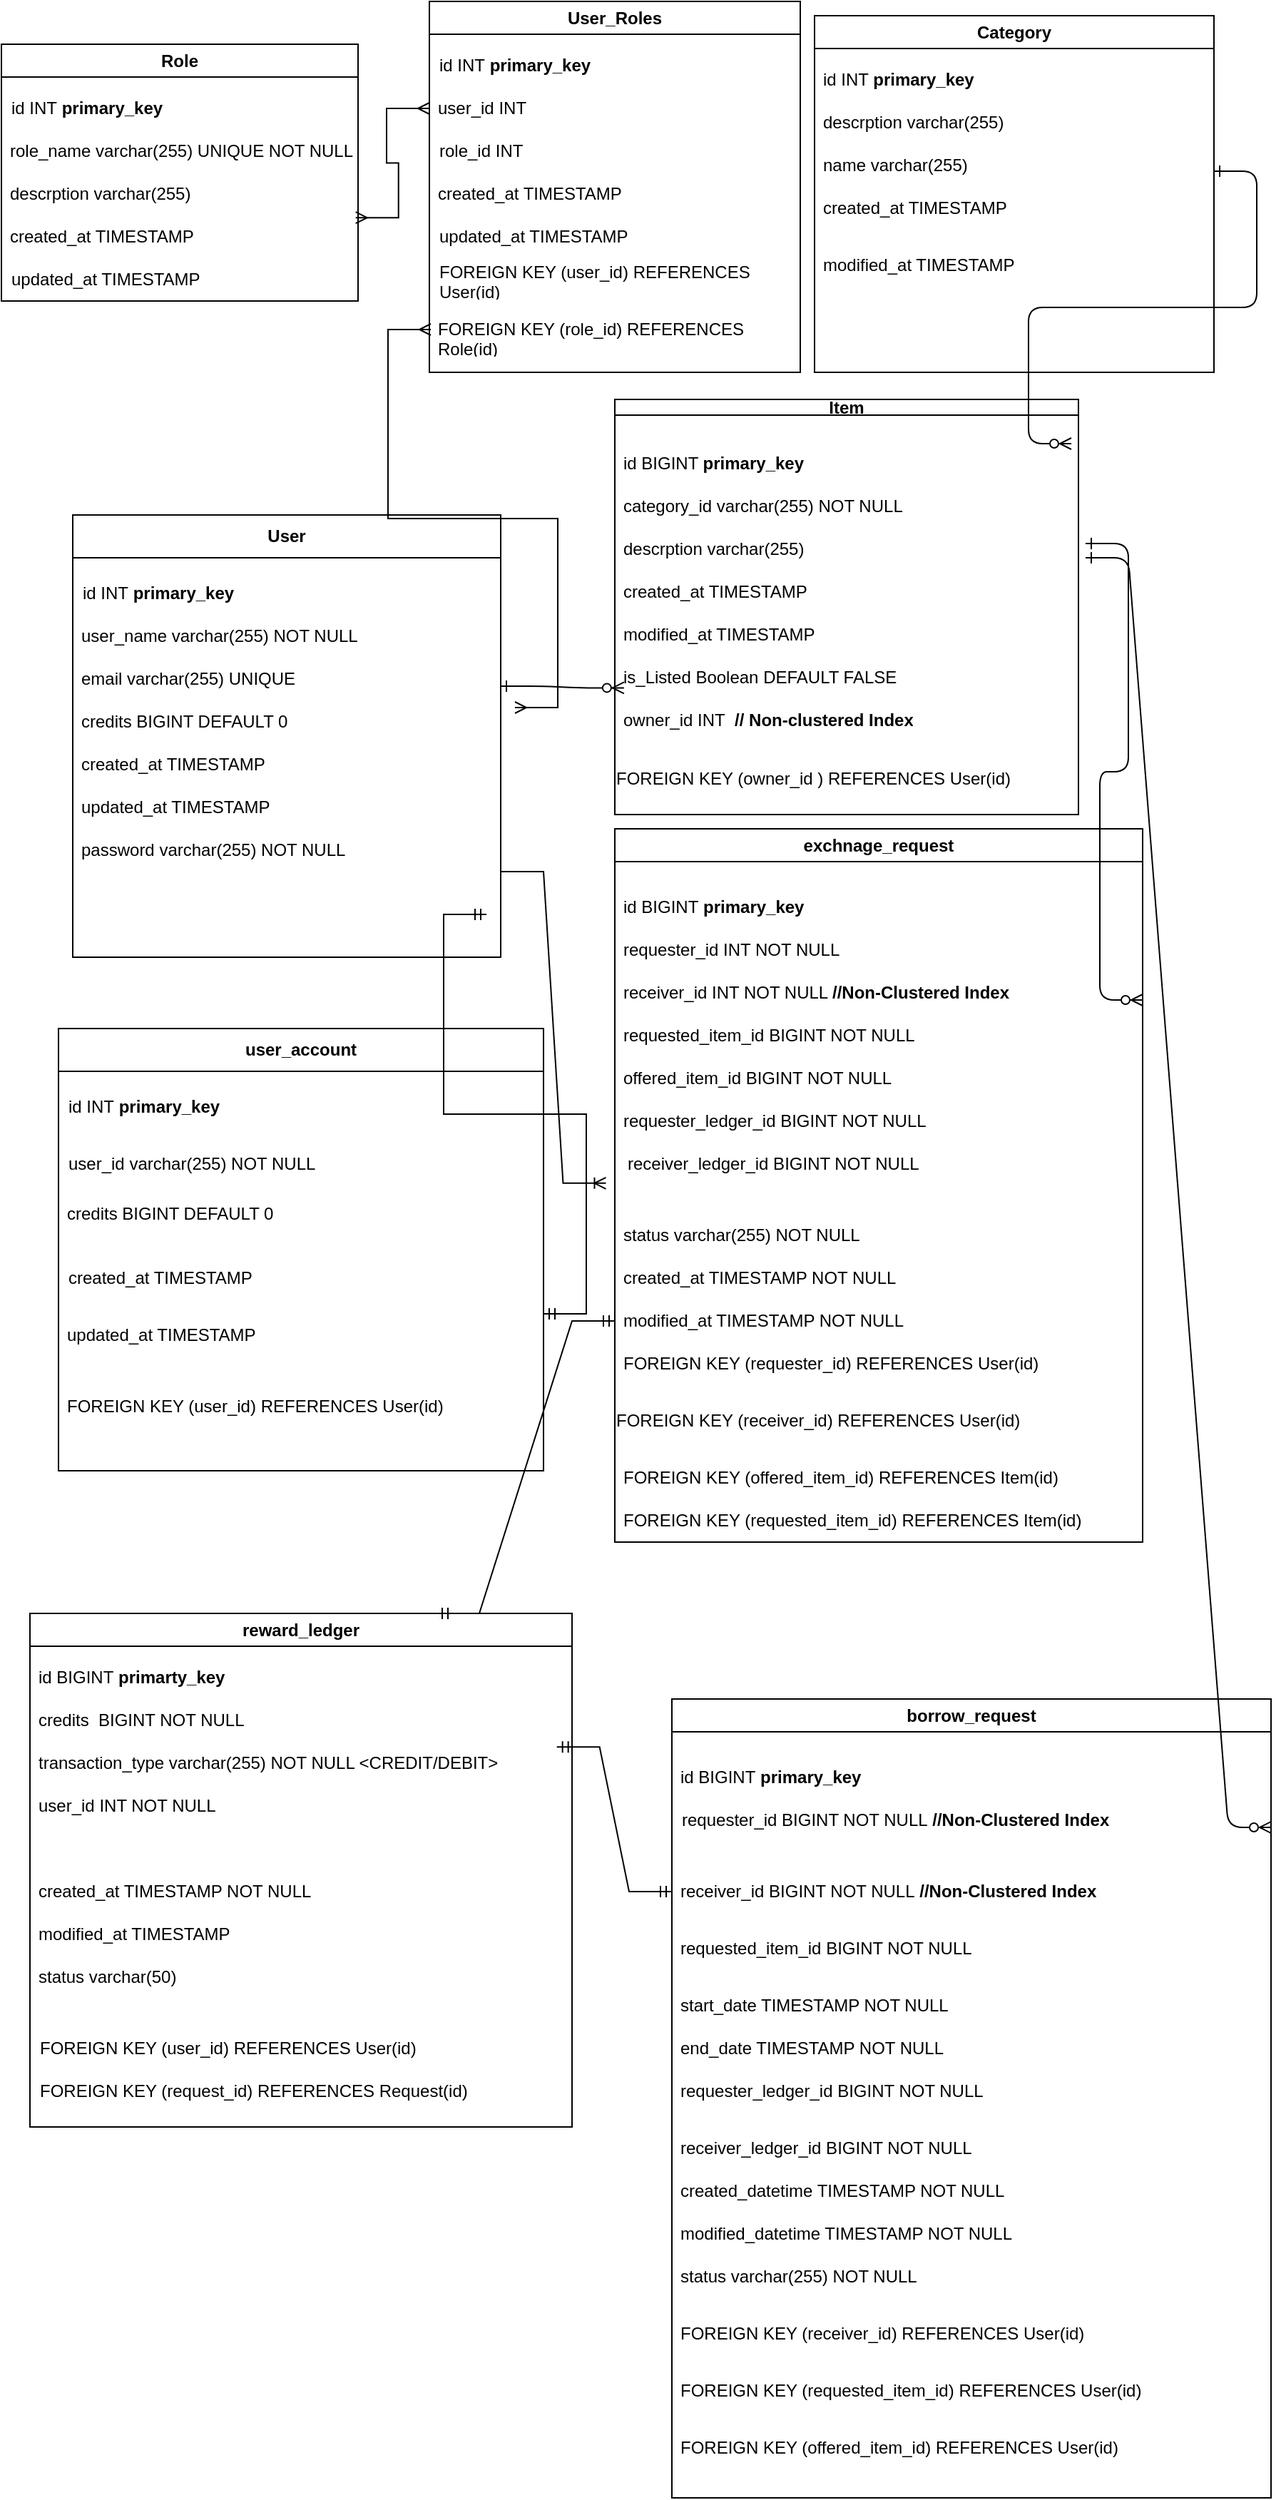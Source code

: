 <mxfile version="24.2.1" type="github" pages="2">
  <diagram id="R2lEEEUBdFMjLlhIrx00" name="Db schema">
    <mxGraphModel dx="1002" dy="569" grid="1" gridSize="10" guides="1" tooltips="1" connect="1" arrows="1" fold="1" page="1" pageScale="1" pageWidth="1100" pageHeight="1700" math="0" shadow="0" extFonts="Permanent Marker^https://fonts.googleapis.com/css?family=Permanent+Marker">
      <root>
        <mxCell id="0" />
        <mxCell id="1" parent="0" />
        <mxCell id="C-vyLk0tnHw3VtMMgP7b-1" value="" style="edgeStyle=entityRelationEdgeStyle;endArrow=ERzeroToMany;startArrow=ERone;endFill=1;startFill=0;entryX=0.023;entryY=0.74;entryDx=0;entryDy=0;entryPerimeter=0;" parent="1" target="m6uwBS9xgvOjHdItZlUL-43" edge="1">
          <mxGeometry width="100" height="100" relative="1" as="geometry">
            <mxPoint x="370" y="480" as="sourcePoint" />
            <mxPoint x="450" y="195" as="targetPoint" />
            <Array as="points">
              <mxPoint x="430" y="300" />
            </Array>
          </mxGeometry>
        </mxCell>
        <mxCell id="m6uwBS9xgvOjHdItZlUL-3" value="" style="shape=partialRectangle;overflow=hidden;connectable=0;fillColor=none;top=0;left=0;bottom=0;right=0;align=left;spacingLeft=6;" parent="1" vertex="1">
          <mxGeometry x="150" y="260" width="220" height="30" as="geometry">
            <mxRectangle width="220" height="30" as="alternateBounds" />
          </mxGeometry>
        </mxCell>
        <mxCell id="m6uwBS9xgvOjHdItZlUL-16" value="User" style="swimlane;whiteSpace=wrap;html=1;startSize=30;" parent="1" vertex="1">
          <mxGeometry x="70" y="360" width="300" height="310" as="geometry" />
        </mxCell>
        <mxCell id="m6uwBS9xgvOjHdItZlUL-17" value="id INT&amp;nbsp;&lt;b&gt;primary_key&lt;/b&gt;" style="text;strokeColor=none;fillColor=none;align=left;verticalAlign=middle;spacingLeft=4;spacingRight=4;overflow=hidden;points=[[0,0.5],[1,0.5]];portConstraint=eastwest;rotatable=0;whiteSpace=wrap;html=1;" parent="m6uwBS9xgvOjHdItZlUL-16" vertex="1">
          <mxGeometry x="1" y="40" width="200" height="30" as="geometry" />
        </mxCell>
        <mxCell id="m6uwBS9xgvOjHdItZlUL-19" value="email varchar(255) UNIQUE" style="text;strokeColor=none;fillColor=none;align=left;verticalAlign=middle;spacingLeft=4;spacingRight=4;overflow=hidden;points=[[0,0.5],[1,0.5]];portConstraint=eastwest;rotatable=0;whiteSpace=wrap;html=1;" parent="m6uwBS9xgvOjHdItZlUL-16" vertex="1">
          <mxGeometry y="100" width="280" height="30" as="geometry" />
        </mxCell>
        <mxCell id="m6uwBS9xgvOjHdItZlUL-20" value="credits BIGINT DEFAULT 0" style="text;strokeColor=none;fillColor=none;align=left;verticalAlign=middle;spacingLeft=4;spacingRight=4;overflow=hidden;points=[[0,0.5],[1,0.5]];portConstraint=eastwest;rotatable=0;whiteSpace=wrap;html=1;" parent="m6uwBS9xgvOjHdItZlUL-16" vertex="1">
          <mxGeometry y="130" width="280" height="30" as="geometry" />
        </mxCell>
        <mxCell id="m6uwBS9xgvOjHdItZlUL-22" value="created_at TIMESTAMP" style="text;strokeColor=none;fillColor=none;align=left;verticalAlign=middle;spacingLeft=4;spacingRight=4;overflow=hidden;points=[[0,0.5],[1,0.5]];portConstraint=eastwest;rotatable=0;whiteSpace=wrap;html=1;" parent="m6uwBS9xgvOjHdItZlUL-16" vertex="1">
          <mxGeometry y="160" width="280" height="30" as="geometry" />
        </mxCell>
        <mxCell id="m6uwBS9xgvOjHdItZlUL-23" value="updated_at TIMESTAMP" style="text;strokeColor=none;fillColor=none;align=left;verticalAlign=middle;spacingLeft=4;spacingRight=4;overflow=hidden;points=[[0,0.5],[1,0.5]];portConstraint=eastwest;rotatable=0;whiteSpace=wrap;html=1;" parent="m6uwBS9xgvOjHdItZlUL-16" vertex="1">
          <mxGeometry y="190" width="280" height="30" as="geometry" />
        </mxCell>
        <mxCell id="m6uwBS9xgvOjHdItZlUL-44" value="password varchar(255) NOT NULL" style="text;strokeColor=none;fillColor=none;align=left;verticalAlign=middle;spacingLeft=4;spacingRight=4;overflow=hidden;points=[[0,0.5],[1,0.5]];portConstraint=eastwest;rotatable=0;whiteSpace=wrap;html=1;" parent="m6uwBS9xgvOjHdItZlUL-16" vertex="1">
          <mxGeometry y="220" width="280" height="30" as="geometry" />
        </mxCell>
        <mxCell id="5Ctdg9vAGgxBJX43Oz9I-4" value="user_name varchar(255) NOT NULL" style="text;strokeColor=none;fillColor=none;align=left;verticalAlign=middle;spacingLeft=4;spacingRight=4;overflow=hidden;points=[[0,0.5],[1,0.5]];portConstraint=eastwest;rotatable=0;whiteSpace=wrap;html=1;" vertex="1" parent="m6uwBS9xgvOjHdItZlUL-16">
          <mxGeometry y="70" width="260" height="30" as="geometry" />
        </mxCell>
        <mxCell id="m6uwBS9xgvOjHdItZlUL-36" value="Item" style="swimlane;whiteSpace=wrap;html=1;startSize=11;" parent="1" vertex="1">
          <mxGeometry x="450" y="279" width="325" height="291" as="geometry" />
        </mxCell>
        <mxCell id="m6uwBS9xgvOjHdItZlUL-38" value="id BIGINT &lt;b&gt;primary_key&lt;/b&gt;" style="text;strokeColor=none;fillColor=none;align=left;verticalAlign=middle;spacingLeft=4;spacingRight=4;overflow=hidden;points=[[0,0.5],[1,0.5]];portConstraint=eastwest;rotatable=0;whiteSpace=wrap;html=1;" parent="m6uwBS9xgvOjHdItZlUL-36" vertex="1">
          <mxGeometry y="30" width="280" height="30" as="geometry" />
        </mxCell>
        <mxCell id="m6uwBS9xgvOjHdItZlUL-39" value="category_id varchar(255) NOT NULL" style="text;strokeColor=none;fillColor=none;align=left;verticalAlign=middle;spacingLeft=4;spacingRight=4;overflow=hidden;points=[[0,0.5],[1,0.5]];portConstraint=eastwest;rotatable=0;whiteSpace=wrap;html=1;" parent="m6uwBS9xgvOjHdItZlUL-36" vertex="1">
          <mxGeometry y="60" width="250" height="30" as="geometry" />
        </mxCell>
        <mxCell id="m6uwBS9xgvOjHdItZlUL-40" value="descrption varchar(255)" style="text;strokeColor=none;fillColor=none;align=left;verticalAlign=middle;spacingLeft=4;spacingRight=4;overflow=hidden;points=[[0,0.5],[1,0.5]];portConstraint=eastwest;rotatable=0;whiteSpace=wrap;html=1;" parent="m6uwBS9xgvOjHdItZlUL-36" vertex="1">
          <mxGeometry y="90" width="270" height="30" as="geometry" />
        </mxCell>
        <mxCell id="m6uwBS9xgvOjHdItZlUL-41" value="created_at TIMESTAMP" style="text;strokeColor=none;fillColor=none;align=left;verticalAlign=middle;spacingLeft=4;spacingRight=4;overflow=hidden;points=[[0,0.5],[1,0.5]];portConstraint=eastwest;rotatable=0;whiteSpace=wrap;html=1;" parent="m6uwBS9xgvOjHdItZlUL-36" vertex="1">
          <mxGeometry y="120" width="280" height="30" as="geometry" />
        </mxCell>
        <mxCell id="m6uwBS9xgvOjHdItZlUL-42" value="modified_at TIMESTAMP" style="text;strokeColor=none;fillColor=none;align=left;verticalAlign=middle;spacingLeft=4;spacingRight=4;overflow=hidden;points=[[0,0.5],[1,0.5]];portConstraint=eastwest;rotatable=0;whiteSpace=wrap;html=1;" parent="m6uwBS9xgvOjHdItZlUL-36" vertex="1">
          <mxGeometry y="150" width="280" height="30" as="geometry" />
        </mxCell>
        <mxCell id="m6uwBS9xgvOjHdItZlUL-43" value="is_Listed Boolean DEFAULT FALSE" style="text;strokeColor=none;fillColor=none;align=left;verticalAlign=middle;spacingLeft=4;spacingRight=4;overflow=hidden;points=[[0,0.5],[1,0.5]];portConstraint=eastwest;rotatable=0;whiteSpace=wrap;html=1;" parent="m6uwBS9xgvOjHdItZlUL-36" vertex="1">
          <mxGeometry y="180" width="280" height="30" as="geometry" />
        </mxCell>
        <mxCell id="m6uwBS9xgvOjHdItZlUL-98" value="" style="edgeStyle=entityRelationEdgeStyle;endArrow=ERzeroToMany;startArrow=ERone;endFill=1;startFill=0;" parent="m6uwBS9xgvOjHdItZlUL-36" edge="1">
          <mxGeometry width="100" height="100" relative="1" as="geometry">
            <mxPoint x="420" y="-160" as="sourcePoint" />
            <mxPoint x="320" y="31" as="targetPoint" />
            <Array as="points">
              <mxPoint x="12.8" y="30" />
              <mxPoint x="172.8" />
              <mxPoint x="332.8" y="70" />
            </Array>
          </mxGeometry>
        </mxCell>
        <mxCell id="7aomlaTJVfskxxxe4qS9-1" value="owner_id INT&amp;nbsp; &lt;b&gt;// Non-clustered Index&lt;/b&gt;" style="text;strokeColor=none;fillColor=none;align=left;verticalAlign=middle;spacingLeft=4;spacingRight=4;overflow=hidden;points=[[0,0.5],[1,0.5]];portConstraint=eastwest;rotatable=0;whiteSpace=wrap;html=1;" parent="m6uwBS9xgvOjHdItZlUL-36" vertex="1">
          <mxGeometry y="210" width="280" height="30" as="geometry" />
        </mxCell>
        <mxCell id="7aomlaTJVfskxxxe4qS9-2" value="FOREIGN KEY (owner_id&amp;nbsp;) REFERENCES User(id)" style="text;strokeColor=none;fillColor=none;align=left;verticalAlign=middle;spacingLeft=4;spacingRight=4;overflow=hidden;points=[[0,0.5],[1,0.5]];portConstraint=eastwest;rotatable=0;whiteSpace=wrap;html=1;" parent="m6uwBS9xgvOjHdItZlUL-36" vertex="1">
          <mxGeometry x="-5" y="251" width="330" height="30" as="geometry" />
        </mxCell>
        <mxCell id="m6uwBS9xgvOjHdItZlUL-46" value="exchnage_request" style="swimlane;whiteSpace=wrap;html=1;startSize=23;" parent="1" vertex="1">
          <mxGeometry x="450" y="580" width="370" height="500" as="geometry" />
        </mxCell>
        <mxCell id="m6uwBS9xgvOjHdItZlUL-53" value="id BIGINT&amp;nbsp;&lt;b&gt;primary_key&lt;/b&gt;" style="text;strokeColor=none;fillColor=none;align=left;verticalAlign=middle;spacingLeft=4;spacingRight=4;overflow=hidden;points=[[0,0.5],[1,0.5]];portConstraint=eastwest;rotatable=0;whiteSpace=wrap;html=1;" parent="m6uwBS9xgvOjHdItZlUL-46" vertex="1">
          <mxGeometry y="40" width="280" height="30" as="geometry" />
        </mxCell>
        <mxCell id="m6uwBS9xgvOjHdItZlUL-54" value="requester_id INT NOT NULL&amp;nbsp;&lt;span style=&quot;color: rgba(0, 0, 0, 0); font-family: monospace; font-size: 0px; text-wrap: nowrap;&quot;&gt;%3CmxGraphModel%3E%3Croot%3E%3CmxCell%20id%3D%220%22%2F%3E%3CmxCell%20id%3D%221%22%20parent%3D%220%22%2F%3E%3CmxCell%20id%3D%222%22%20value%3D%22FOREIGN%20KEY%20(offered_item_id)%20REFERENCES%20User(id)%22%20style%3D%22text%3BstrokeColor%3Dnone%3BfillColor%3Dnone%3Balign%3Dleft%3BverticalAlign%3Dmiddle%3BspacingLeft%3D4%3BspacingRight%3D4%3Boverflow%3Dhidden%3Bpoints%3D%5B%5B0%2C0.5%5D%2C%5B1%2C0.5%5D%5D%3BportConstraint%3Deastwest%3Brotatable%3D0%3BwhiteSpace%3Dwrap%3Bhtml%3D1%3B%22%20vertex%3D%221%22%20parent%3D%221%22%3E%3CmxGeometry%20x%3D%22450%22%20y%3D%221050%22%20width%3D%22330%22%20height%3D%2230%22%20as%3D%22geometry%22%2F%3E%3C%2FmxCell%3E%3C%2Froot%3E%3C%2FmxGraphModel%3E&lt;/span&gt;" style="text;strokeColor=none;fillColor=none;align=left;verticalAlign=middle;spacingLeft=4;spacingRight=4;overflow=hidden;points=[[0,0.5],[1,0.5]];portConstraint=eastwest;rotatable=0;whiteSpace=wrap;html=1;" parent="m6uwBS9xgvOjHdItZlUL-46" vertex="1">
          <mxGeometry y="70" width="350" height="30" as="geometry" />
        </mxCell>
        <mxCell id="m6uwBS9xgvOjHdItZlUL-55" value="receiver_id INT NOT NULL &lt;b&gt;//Non-Clustered Index&lt;/b&gt;" style="text;strokeColor=none;fillColor=none;align=left;verticalAlign=middle;spacingLeft=4;spacingRight=4;overflow=hidden;points=[[0,0.5],[1,0.5]];portConstraint=eastwest;rotatable=0;whiteSpace=wrap;html=1;" parent="m6uwBS9xgvOjHdItZlUL-46" vertex="1">
          <mxGeometry y="100" width="330" height="30" as="geometry" />
        </mxCell>
        <mxCell id="m6uwBS9xgvOjHdItZlUL-56" value="requested_item_id BIGINT NOT NULL" style="text;strokeColor=none;fillColor=none;align=left;verticalAlign=middle;spacingLeft=4;spacingRight=4;overflow=hidden;points=[[0,0.5],[1,0.5]];portConstraint=eastwest;rotatable=0;whiteSpace=wrap;html=1;" parent="m6uwBS9xgvOjHdItZlUL-46" vertex="1">
          <mxGeometry y="130" width="330" height="30" as="geometry" />
        </mxCell>
        <mxCell id="m6uwBS9xgvOjHdItZlUL-57" value="offered_item_id BIGINT NOT NULL" style="text;strokeColor=none;fillColor=none;align=left;verticalAlign=middle;spacingLeft=4;spacingRight=4;overflow=hidden;points=[[0,0.5],[1,0.5]];portConstraint=eastwest;rotatable=0;whiteSpace=wrap;html=1;" parent="m6uwBS9xgvOjHdItZlUL-46" vertex="1">
          <mxGeometry y="160" width="270" height="30" as="geometry" />
        </mxCell>
        <mxCell id="m6uwBS9xgvOjHdItZlUL-58" value="created_at TIMESTAMP NOT NULL" style="text;strokeColor=none;fillColor=none;align=left;verticalAlign=middle;spacingLeft=4;spacingRight=4;overflow=hidden;points=[[0,0.5],[1,0.5]];portConstraint=eastwest;rotatable=0;whiteSpace=wrap;html=1;" parent="m6uwBS9xgvOjHdItZlUL-46" vertex="1">
          <mxGeometry y="300" width="360" height="30" as="geometry" />
        </mxCell>
        <mxCell id="m6uwBS9xgvOjHdItZlUL-59" value="modified_at TIMESTAMP NOT NULL" style="text;strokeColor=none;fillColor=none;align=left;verticalAlign=middle;spacingLeft=4;spacingRight=4;overflow=hidden;points=[[0,0.5],[1,0.5]];portConstraint=eastwest;rotatable=0;whiteSpace=wrap;html=1;" parent="m6uwBS9xgvOjHdItZlUL-46" vertex="1">
          <mxGeometry y="330" width="370" height="30" as="geometry" />
        </mxCell>
        <mxCell id="m6uwBS9xgvOjHdItZlUL-60" value="FOREIGN KEY (requester_id) REFERENCES User(id)" style="text;strokeColor=none;fillColor=none;align=left;verticalAlign=middle;spacingLeft=4;spacingRight=4;overflow=hidden;points=[[0,0.5],[1,0.5]];portConstraint=eastwest;rotatable=0;whiteSpace=wrap;html=1;" parent="m6uwBS9xgvOjHdItZlUL-46" vertex="1">
          <mxGeometry y="360" width="330" height="30" as="geometry" />
        </mxCell>
        <mxCell id="m6uwBS9xgvOjHdItZlUL-61" value="FOREIGN KEY (receiver_id) REFERENCES User(id)" style="text;strokeColor=none;fillColor=none;align=left;verticalAlign=middle;spacingLeft=4;spacingRight=4;overflow=hidden;points=[[0,0.5],[1,0.5]];portConstraint=eastwest;rotatable=0;whiteSpace=wrap;html=1;" parent="m6uwBS9xgvOjHdItZlUL-46" vertex="1">
          <mxGeometry x="-5" y="400" width="330" height="30" as="geometry" />
        </mxCell>
        <mxCell id="m6uwBS9xgvOjHdItZlUL-63" value="FOREIGN KEY (requested_item_id) REFERENCES Item(id)" style="text;strokeColor=none;fillColor=none;align=left;verticalAlign=middle;spacingLeft=4;spacingRight=4;overflow=hidden;points=[[0,0.5],[1,0.5]];portConstraint=eastwest;rotatable=0;whiteSpace=wrap;html=1;" parent="m6uwBS9xgvOjHdItZlUL-46" vertex="1">
          <mxGeometry y="470" width="370" height="30" as="geometry" />
        </mxCell>
        <mxCell id="m6uwBS9xgvOjHdItZlUL-66" value="status varchar(255) NOT NULL" style="text;strokeColor=none;fillColor=none;align=left;verticalAlign=middle;spacingLeft=4;spacingRight=4;overflow=hidden;points=[[0,0.5],[1,0.5]];portConstraint=eastwest;rotatable=0;whiteSpace=wrap;html=1;" parent="m6uwBS9xgvOjHdItZlUL-46" vertex="1">
          <mxGeometry y="270" width="350" height="30" as="geometry" />
        </mxCell>
        <mxCell id="5Ctdg9vAGgxBJX43Oz9I-35" value="requester_ledger_id BIGINT NOT NULL" style="text;strokeColor=none;fillColor=none;align=left;verticalAlign=middle;spacingLeft=4;spacingRight=4;overflow=hidden;points=[[0,0.5],[1,0.5]];portConstraint=eastwest;rotatable=0;whiteSpace=wrap;html=1;" vertex="1" parent="m6uwBS9xgvOjHdItZlUL-46">
          <mxGeometry y="190" width="270" height="30" as="geometry" />
        </mxCell>
        <mxCell id="5Ctdg9vAGgxBJX43Oz9I-37" value="receiver_ledger_id BIGINT NOT NULL" style="text;strokeColor=none;fillColor=none;align=left;verticalAlign=middle;spacingLeft=4;spacingRight=4;overflow=hidden;points=[[0,0.5],[1,0.5]];portConstraint=eastwest;rotatable=0;whiteSpace=wrap;html=1;" vertex="1" parent="m6uwBS9xgvOjHdItZlUL-46">
          <mxGeometry x="2.5" y="220" width="365" height="30" as="geometry" />
        </mxCell>
        <mxCell id="5Ctdg9vAGgxBJX43Oz9I-43" value="" style="edgeStyle=entityRelationEdgeStyle;fontSize=12;html=1;endArrow=ERoneToMany;rounded=0;entryX=-0.024;entryY=0.947;entryDx=0;entryDy=0;entryPerimeter=0;" edge="1" parent="m6uwBS9xgvOjHdItZlUL-46" target="5Ctdg9vAGgxBJX43Oz9I-37">
          <mxGeometry width="100" height="100" relative="1" as="geometry">
            <mxPoint x="-80" y="30" as="sourcePoint" />
            <mxPoint x="140" as="targetPoint" />
          </mxGeometry>
        </mxCell>
        <mxCell id="5Ctdg9vAGgxBJX43Oz9I-57" value="FOREIGN KEY (offered_item_id) REFERENCES Item(id)" style="text;strokeColor=none;fillColor=none;align=left;verticalAlign=middle;spacingLeft=4;spacingRight=4;overflow=hidden;points=[[0,0.5],[1,0.5]];portConstraint=eastwest;rotatable=0;whiteSpace=wrap;html=1;" vertex="1" parent="m6uwBS9xgvOjHdItZlUL-46">
          <mxGeometry y="440" width="330" height="30" as="geometry" />
        </mxCell>
        <mxCell id="m6uwBS9xgvOjHdItZlUL-64" value="" style="edgeStyle=entityRelationEdgeStyle;endArrow=ERzeroToMany;startArrow=ERone;endFill=1;startFill=0;" parent="1" edge="1">
          <mxGeometry width="100" height="100" relative="1" as="geometry">
            <mxPoint x="780" y="380" as="sourcePoint" />
            <mxPoint x="820" y="700" as="targetPoint" />
            <Array as="points">
              <mxPoint x="1170" y="267.5" />
            </Array>
          </mxGeometry>
        </mxCell>
        <mxCell id="m6uwBS9xgvOjHdItZlUL-65" value="reward_ledger" style="swimlane;whiteSpace=wrap;html=1;" parent="1" vertex="1">
          <mxGeometry x="40" y="1130" width="380" height="360" as="geometry" />
        </mxCell>
        <mxCell id="m6uwBS9xgvOjHdItZlUL-67" value="id BIGINT&amp;nbsp;&lt;b&gt;primarty_key&lt;/b&gt;" style="text;strokeColor=none;fillColor=none;align=left;verticalAlign=middle;spacingLeft=4;spacingRight=4;overflow=hidden;points=[[0,0.5],[1,0.5]];portConstraint=eastwest;rotatable=0;whiteSpace=wrap;html=1;" parent="m6uwBS9xgvOjHdItZlUL-65" vertex="1">
          <mxGeometry y="30" width="280" height="30" as="geometry" />
        </mxCell>
        <mxCell id="m6uwBS9xgvOjHdItZlUL-68" value="credits&amp;nbsp; BIGINT NOT NULL" style="text;strokeColor=none;fillColor=none;align=left;verticalAlign=middle;spacingLeft=4;spacingRight=4;overflow=hidden;points=[[0,0.5],[1,0.5]];portConstraint=eastwest;rotatable=0;whiteSpace=wrap;html=1;" parent="m6uwBS9xgvOjHdItZlUL-65" vertex="1">
          <mxGeometry y="60" width="320" height="30" as="geometry" />
        </mxCell>
        <mxCell id="m6uwBS9xgvOjHdItZlUL-69" value="transaction_type varchar(255) NOT NULL &amp;lt;CREDIT/DEBIT&amp;gt;" style="text;strokeColor=none;fillColor=none;align=left;verticalAlign=middle;spacingLeft=4;spacingRight=4;overflow=hidden;points=[[0,0.5],[1,0.5]];portConstraint=eastwest;rotatable=0;whiteSpace=wrap;html=1;" parent="m6uwBS9xgvOjHdItZlUL-65" vertex="1">
          <mxGeometry y="90" width="390" height="30" as="geometry" />
        </mxCell>
        <mxCell id="m6uwBS9xgvOjHdItZlUL-70" value="user_id INT NOT NULL" style="text;strokeColor=none;fillColor=none;align=left;verticalAlign=middle;spacingLeft=4;spacingRight=4;overflow=hidden;points=[[0,0.5],[1,0.5]];portConstraint=eastwest;rotatable=0;whiteSpace=wrap;html=1;" parent="m6uwBS9xgvOjHdItZlUL-65" vertex="1">
          <mxGeometry y="120" width="410" height="30" as="geometry" />
        </mxCell>
        <mxCell id="m6uwBS9xgvOjHdItZlUL-71" value="FOREIGN KEY (user_id) REFERENCES User(id)" style="text;strokeColor=none;fillColor=none;align=left;verticalAlign=middle;spacingLeft=4;spacingRight=4;overflow=hidden;points=[[0,0.5],[1,0.5]];portConstraint=eastwest;rotatable=0;whiteSpace=wrap;html=1;" parent="m6uwBS9xgvOjHdItZlUL-65" vertex="1">
          <mxGeometry x="1" y="290" width="400" height="30" as="geometry" />
        </mxCell>
        <mxCell id="m6uwBS9xgvOjHdItZlUL-85" value="FOREIGN KEY (request_id) REFERENCES Request(id)" style="text;strokeColor=none;fillColor=none;align=left;verticalAlign=middle;spacingLeft=4;spacingRight=4;overflow=hidden;points=[[0,0.5],[1,0.5]];portConstraint=eastwest;rotatable=0;whiteSpace=wrap;html=1;" parent="m6uwBS9xgvOjHdItZlUL-65" vertex="1">
          <mxGeometry x="1" y="320" width="400" height="30" as="geometry" />
        </mxCell>
        <mxCell id="m6uwBS9xgvOjHdItZlUL-92" value="created_at TIMESTAMP NOT NULL" style="text;strokeColor=none;fillColor=none;align=left;verticalAlign=middle;spacingLeft=4;spacingRight=4;overflow=hidden;points=[[0,0.5],[1,0.5]];portConstraint=eastwest;rotatable=0;whiteSpace=wrap;html=1;" parent="m6uwBS9xgvOjHdItZlUL-65" vertex="1">
          <mxGeometry y="180" width="280" height="30" as="geometry" />
        </mxCell>
        <mxCell id="m6uwBS9xgvOjHdItZlUL-93" value="modified_at TIMESTAMP" style="text;strokeColor=none;fillColor=none;align=left;verticalAlign=middle;spacingLeft=4;spacingRight=4;overflow=hidden;points=[[0,0.5],[1,0.5]];portConstraint=eastwest;rotatable=0;whiteSpace=wrap;html=1;" parent="m6uwBS9xgvOjHdItZlUL-65" vertex="1">
          <mxGeometry y="210" width="280" height="30" as="geometry" />
        </mxCell>
        <mxCell id="yyBVmceRX0PXl4SYSAtz-1" value="status varchar(50)" style="text;strokeColor=none;fillColor=none;align=left;verticalAlign=middle;spacingLeft=4;spacingRight=4;overflow=hidden;points=[[0,0.5],[1,0.5]];portConstraint=eastwest;rotatable=0;whiteSpace=wrap;html=1;" parent="m6uwBS9xgvOjHdItZlUL-65" vertex="1">
          <mxGeometry y="240" width="380" height="30" as="geometry" />
        </mxCell>
        <mxCell id="m6uwBS9xgvOjHdItZlUL-88" value="Category" style="swimlane;whiteSpace=wrap;html=1;" parent="1" vertex="1">
          <mxGeometry x="590" y="10" width="280" height="250" as="geometry" />
        </mxCell>
        <mxCell id="m6uwBS9xgvOjHdItZlUL-89" value="id INT &lt;b&gt;primary_key&lt;/b&gt;" style="text;strokeColor=none;fillColor=none;align=left;verticalAlign=middle;spacingLeft=4;spacingRight=4;overflow=hidden;points=[[0,0.5],[1,0.5]];portConstraint=eastwest;rotatable=0;whiteSpace=wrap;html=1;" parent="m6uwBS9xgvOjHdItZlUL-88" vertex="1">
          <mxGeometry y="30" width="140" height="30" as="geometry" />
        </mxCell>
        <mxCell id="m6uwBS9xgvOjHdItZlUL-91" value="descrption varchar(255)" style="text;strokeColor=none;fillColor=none;align=left;verticalAlign=middle;spacingLeft=4;spacingRight=4;overflow=hidden;points=[[0,0.5],[1,0.5]];portConstraint=eastwest;rotatable=0;whiteSpace=wrap;html=1;" parent="m6uwBS9xgvOjHdItZlUL-88" vertex="1">
          <mxGeometry y="60" width="200" height="30" as="geometry" />
        </mxCell>
        <mxCell id="m6uwBS9xgvOjHdItZlUL-95" value="name varchar(255)" style="text;strokeColor=none;fillColor=none;align=left;verticalAlign=middle;spacingLeft=4;spacingRight=4;overflow=hidden;points=[[0,0.5],[1,0.5]];portConstraint=eastwest;rotatable=0;whiteSpace=wrap;html=1;" parent="m6uwBS9xgvOjHdItZlUL-88" vertex="1">
          <mxGeometry y="90" width="200" height="30" as="geometry" />
        </mxCell>
        <mxCell id="m6uwBS9xgvOjHdItZlUL-96" value="created_at TIMESTAMP" style="text;strokeColor=none;fillColor=none;align=left;verticalAlign=middle;spacingLeft=4;spacingRight=4;overflow=hidden;points=[[0,0.5],[1,0.5]];portConstraint=eastwest;rotatable=0;whiteSpace=wrap;html=1;" parent="m6uwBS9xgvOjHdItZlUL-88" vertex="1">
          <mxGeometry y="120" width="280" height="30" as="geometry" />
        </mxCell>
        <mxCell id="m6uwBS9xgvOjHdItZlUL-97" value="modified_at TIMESTAMP" style="text;strokeColor=none;fillColor=none;align=left;verticalAlign=middle;spacingLeft=4;spacingRight=4;overflow=hidden;points=[[0,0.5],[1,0.5]];portConstraint=eastwest;rotatable=0;whiteSpace=wrap;html=1;" parent="m6uwBS9xgvOjHdItZlUL-88" vertex="1">
          <mxGeometry y="160" width="280" height="30" as="geometry" />
        </mxCell>
        <mxCell id="5Ctdg9vAGgxBJX43Oz9I-1" value="Role" style="swimlane;whiteSpace=wrap;html=1;" vertex="1" parent="1">
          <mxGeometry x="20" y="30" width="250" height="180" as="geometry" />
        </mxCell>
        <mxCell id="5Ctdg9vAGgxBJX43Oz9I-2" value="id INT&amp;nbsp;&lt;b&gt;primary_key&lt;/b&gt;" style="text;strokeColor=none;fillColor=none;align=left;verticalAlign=middle;spacingLeft=4;spacingRight=4;overflow=hidden;points=[[0,0.5],[1,0.5]];portConstraint=eastwest;rotatable=0;whiteSpace=wrap;html=1;" vertex="1" parent="5Ctdg9vAGgxBJX43Oz9I-1">
          <mxGeometry x="1" y="30" width="200" height="30" as="geometry" />
        </mxCell>
        <mxCell id="m6uwBS9xgvOjHdItZlUL-18" value="role_name varchar(255) UNIQUE NOT NULL" style="text;strokeColor=none;fillColor=none;align=left;verticalAlign=middle;spacingLeft=4;spacingRight=4;overflow=hidden;points=[[0,0.5],[1,0.5]];portConstraint=eastwest;rotatable=0;whiteSpace=wrap;html=1;" parent="5Ctdg9vAGgxBJX43Oz9I-1" vertex="1">
          <mxGeometry y="60" width="260" height="30" as="geometry" />
        </mxCell>
        <mxCell id="5Ctdg9vAGgxBJX43Oz9I-3" value="descrption varchar(255)" style="text;strokeColor=none;fillColor=none;align=left;verticalAlign=middle;spacingLeft=4;spacingRight=4;overflow=hidden;points=[[0,0.5],[1,0.5]];portConstraint=eastwest;rotatable=0;whiteSpace=wrap;html=1;" vertex="1" parent="5Ctdg9vAGgxBJX43Oz9I-1">
          <mxGeometry y="90" width="270" height="30" as="geometry" />
        </mxCell>
        <mxCell id="5Ctdg9vAGgxBJX43Oz9I-5" value="created_at TIMESTAMP" style="text;strokeColor=none;fillColor=none;align=left;verticalAlign=middle;spacingLeft=4;spacingRight=4;overflow=hidden;points=[[0,0.5],[1,0.5]];portConstraint=eastwest;rotatable=0;whiteSpace=wrap;html=1;" vertex="1" parent="5Ctdg9vAGgxBJX43Oz9I-1">
          <mxGeometry y="120" width="280" height="30" as="geometry" />
        </mxCell>
        <mxCell id="5Ctdg9vAGgxBJX43Oz9I-6" value="updated_at TIMESTAMP" style="text;strokeColor=none;fillColor=none;align=left;verticalAlign=middle;spacingLeft=4;spacingRight=4;overflow=hidden;points=[[0,0.5],[1,0.5]];portConstraint=eastwest;rotatable=0;whiteSpace=wrap;html=1;" vertex="1" parent="5Ctdg9vAGgxBJX43Oz9I-1">
          <mxGeometry x="1" y="150" width="249" height="30" as="geometry" />
        </mxCell>
        <mxCell id="5Ctdg9vAGgxBJX43Oz9I-7" value="User_Roles" style="swimlane;whiteSpace=wrap;html=1;" vertex="1" parent="1">
          <mxGeometry x="320" width="260" height="260" as="geometry" />
        </mxCell>
        <mxCell id="5Ctdg9vAGgxBJX43Oz9I-8" value="id INT&amp;nbsp;&lt;b&gt;primary_key&lt;/b&gt;" style="text;strokeColor=none;fillColor=none;align=left;verticalAlign=middle;spacingLeft=4;spacingRight=4;overflow=hidden;points=[[0,0.5],[1,0.5]];portConstraint=eastwest;rotatable=0;whiteSpace=wrap;html=1;" vertex="1" parent="5Ctdg9vAGgxBJX43Oz9I-7">
          <mxGeometry x="1" y="30" width="200" height="30" as="geometry" />
        </mxCell>
        <mxCell id="5Ctdg9vAGgxBJX43Oz9I-11" value="created_at TIMESTAMP" style="text;strokeColor=none;fillColor=none;align=left;verticalAlign=middle;spacingLeft=4;spacingRight=4;overflow=hidden;points=[[0,0.5],[1,0.5]];portConstraint=eastwest;rotatable=0;whiteSpace=wrap;html=1;" vertex="1" parent="5Ctdg9vAGgxBJX43Oz9I-7">
          <mxGeometry y="120" width="280" height="30" as="geometry" />
        </mxCell>
        <mxCell id="5Ctdg9vAGgxBJX43Oz9I-12" value="updated_at TIMESTAMP" style="text;strokeColor=none;fillColor=none;align=left;verticalAlign=middle;spacingLeft=4;spacingRight=4;overflow=hidden;points=[[0,0.5],[1,0.5]];portConstraint=eastwest;rotatable=0;whiteSpace=wrap;html=1;" vertex="1" parent="5Ctdg9vAGgxBJX43Oz9I-7">
          <mxGeometry x="1" y="150" width="239" height="30" as="geometry" />
        </mxCell>
        <mxCell id="5Ctdg9vAGgxBJX43Oz9I-13" value="user_id INT" style="text;strokeColor=none;fillColor=none;align=left;verticalAlign=middle;spacingLeft=4;spacingRight=4;overflow=hidden;points=[[0,0.5],[1,0.5]];portConstraint=eastwest;rotatable=0;whiteSpace=wrap;html=1;" vertex="1" parent="5Ctdg9vAGgxBJX43Oz9I-7">
          <mxGeometry y="60" width="200" height="30" as="geometry" />
        </mxCell>
        <mxCell id="5Ctdg9vAGgxBJX43Oz9I-14" value="role_id INT" style="text;strokeColor=none;fillColor=none;align=left;verticalAlign=middle;spacingLeft=4;spacingRight=4;overflow=hidden;points=[[0,0.5],[1,0.5]];portConstraint=eastwest;rotatable=0;whiteSpace=wrap;html=1;" vertex="1" parent="5Ctdg9vAGgxBJX43Oz9I-7">
          <mxGeometry x="1" y="90" width="200" height="30" as="geometry" />
        </mxCell>
        <mxCell id="5Ctdg9vAGgxBJX43Oz9I-16" value="" style="edgeStyle=entityRelationEdgeStyle;fontSize=12;html=1;endArrow=ERmany;startArrow=ERmany;rounded=0;entryX=0;entryY=0.5;entryDx=0;entryDy=0;" edge="1" parent="5Ctdg9vAGgxBJX43Oz9I-7">
          <mxGeometry width="100" height="100" relative="1" as="geometry">
            <mxPoint x="60" y="495" as="sourcePoint" />
            <mxPoint x="1" y="230" as="targetPoint" />
          </mxGeometry>
        </mxCell>
        <mxCell id="5Ctdg9vAGgxBJX43Oz9I-17" value="FOREIGN KEY (user_id) REFERENCES User(id)" style="text;strokeColor=none;fillColor=none;align=left;verticalAlign=middle;spacingLeft=4;spacingRight=4;overflow=hidden;points=[[0,0.5],[1,0.5]];portConstraint=eastwest;rotatable=0;whiteSpace=wrap;html=1;" vertex="1" parent="5Ctdg9vAGgxBJX43Oz9I-7">
          <mxGeometry x="1" y="180" width="259" height="30" as="geometry" />
        </mxCell>
        <mxCell id="5Ctdg9vAGgxBJX43Oz9I-18" value="FOREIGN KEY (role_id) REFERENCES Role(id)" style="text;strokeColor=none;fillColor=none;align=left;verticalAlign=middle;spacingLeft=4;spacingRight=4;overflow=hidden;points=[[0,0.5],[1,0.5]];portConstraint=eastwest;rotatable=0;whiteSpace=wrap;html=1;" vertex="1" parent="5Ctdg9vAGgxBJX43Oz9I-7">
          <mxGeometry y="220" width="259" height="30" as="geometry" />
        </mxCell>
        <mxCell id="5Ctdg9vAGgxBJX43Oz9I-15" value="" style="edgeStyle=entityRelationEdgeStyle;fontSize=12;html=1;endArrow=ERmany;startArrow=ERmany;rounded=0;entryX=0;entryY=0.5;entryDx=0;entryDy=0;exitX=0.887;exitY=0.053;exitDx=0;exitDy=0;exitPerimeter=0;" edge="1" parent="1" source="5Ctdg9vAGgxBJX43Oz9I-5" target="5Ctdg9vAGgxBJX43Oz9I-13">
          <mxGeometry width="100" height="100" relative="1" as="geometry">
            <mxPoint x="460" y="240" as="sourcePoint" />
            <mxPoint x="560" y="140" as="targetPoint" />
          </mxGeometry>
        </mxCell>
        <mxCell id="5Ctdg9vAGgxBJX43Oz9I-20" value="borrow_request" style="swimlane;whiteSpace=wrap;html=1;startSize=23;" vertex="1" parent="1">
          <mxGeometry x="490" y="1190" width="420" height="560" as="geometry" />
        </mxCell>
        <mxCell id="5Ctdg9vAGgxBJX43Oz9I-21" value="id BIGINT&amp;nbsp;&lt;b&gt;primary_key&lt;/b&gt;" style="text;strokeColor=none;fillColor=none;align=left;verticalAlign=middle;spacingLeft=4;spacingRight=4;overflow=hidden;points=[[0,0.5],[1,0.5]];portConstraint=eastwest;rotatable=0;whiteSpace=wrap;html=1;" vertex="1" parent="5Ctdg9vAGgxBJX43Oz9I-20">
          <mxGeometry y="40" width="280" height="30" as="geometry" />
        </mxCell>
        <mxCell id="5Ctdg9vAGgxBJX43Oz9I-22" value="requester_id BIGINT NOT NULL&amp;nbsp;&lt;span style=&quot;color: rgba(0, 0, 0, 0); font-family: monospace; font-size: 0px; text-wrap: nowrap;&quot;&gt;%3CmxGraphModel%3E%3Croot%3E%3CmxCell%20id%3D%220%22%2F%3E%3CmxCell%20id%3D%221%22%20parent%3D%220%22%2F%3E%3CmxCell%20id%3D%222%22%20value%3D%22FOREIGN%20KEY%20(offered_item_id)%20REFERENCES%20User(id)%22%20style%3D%22text%3BstrokeColor%3Dnone%3BfillColor%3Dnone%3Balign%3Dleft%3BverticalAlign%3Dmiddle%3BspacingLeft%3D4%3BspacingRight%3D4%3Boverflow%3Dhidden%3Bpoints%3D%5B%5B0%2C0.5%5D%2C%5B1%2C0.5%5D%5D%3BportConstraint%3Deastwest%3Brotatable%3D0%3BwhiteSpace%3Dwrap%3Bhtml%3D1%3B%22%20vertex%3D%221%22%20parent%3D%221%22%3E%3CmxGeometry%20x%3D%22450%22%20y%3D%221050%22%20width%3D%22330%22%20height%3D%2230%22%20as%3D%22geometry%22%2F%3E%3C%2FmxCell%3E%3C%2Froot%3E%3C%2FmxGraphModel%3E&lt;/span&gt;&lt;span style=&quot;color: rgba(0, 0, 0, 0); font-family: monospace; font-size: 0px; text-wrap: nowrap;&quot;&gt;%3CmxGraphModel%3E%3Croot%3E%3CmxCell%20id%3D%220%22%2F%3E%3CmxCell%20id%3D%221%22%20parent%3D%220%22%2F%3E%3CmxCell%20id%3D%222%22%20value%3D%22FOREIGN%20KEY%20(offered_item_id)%20REFERENCES%20User(id)%22%20style%3D%22text%3BstrokeColor%3Dnone%3BfillColor%3Dnone%3Balign%3Dleft%3BverticalAlign%3Dmiddle%3BspacingLeft%3D4%3BspacingRight%3D4%3Boverflow%3Dhidden%3Bpoints%3D%5B%5B0%2C0.5%5D%2C%5B1%2C0.5%5D%5D%3BportConstraint%3Deastwest%3Brotatable%3D0%3BwhiteSpace%3Dwrap%3Bhtml%3D1%3B%22%20vertex%3D%221%22%20parent%3D%221%22%3E%3CmxGeometry%20x%3D%22450%22%20y%3D%221050%22%20width%3D%22330%22%20height%3D%2230%22%20as%3D%22geometry%22%2F%3E%3C%2FmxCell%3E%3C%2Froot%3E%3C%2FmxGraphModel%3E&lt;/span&gt;&lt;b&gt;//Non-Clustered Index&lt;/b&gt;" style="text;strokeColor=none;fillColor=none;align=left;verticalAlign=middle;spacingLeft=4;spacingRight=4;overflow=hidden;points=[[0,0.5],[1,0.5]];portConstraint=eastwest;rotatable=0;whiteSpace=wrap;html=1;" vertex="1" parent="5Ctdg9vAGgxBJX43Oz9I-20">
          <mxGeometry x="1" y="70" width="339" height="30" as="geometry" />
        </mxCell>
        <mxCell id="5Ctdg9vAGgxBJX43Oz9I-23" value="receiver_id BIGINT NOT NULL&amp;nbsp;&lt;b&gt;//Non-Clustered Index&lt;/b&gt;" style="text;strokeColor=none;fillColor=none;align=left;verticalAlign=middle;spacingLeft=4;spacingRight=4;overflow=hidden;points=[[0,0.5],[1,0.5]];portConstraint=eastwest;rotatable=0;whiteSpace=wrap;html=1;" vertex="1" parent="5Ctdg9vAGgxBJX43Oz9I-20">
          <mxGeometry y="120" width="420" height="30" as="geometry" />
        </mxCell>
        <mxCell id="5Ctdg9vAGgxBJX43Oz9I-24" value="requested_item_id BIGINT NOT NULL" style="text;strokeColor=none;fillColor=none;align=left;verticalAlign=middle;spacingLeft=4;spacingRight=4;overflow=hidden;points=[[0,0.5],[1,0.5]];portConstraint=eastwest;rotatable=0;whiteSpace=wrap;html=1;" vertex="1" parent="5Ctdg9vAGgxBJX43Oz9I-20">
          <mxGeometry y="160" width="420" height="30" as="geometry" />
        </mxCell>
        <mxCell id="5Ctdg9vAGgxBJX43Oz9I-26" value="created_datetime TIMESTAMP NOT NULL" style="text;strokeColor=none;fillColor=none;align=left;verticalAlign=middle;spacingLeft=4;spacingRight=4;overflow=hidden;points=[[0,0.5],[1,0.5]];portConstraint=eastwest;rotatable=0;whiteSpace=wrap;html=1;" vertex="1" parent="5Ctdg9vAGgxBJX43Oz9I-20">
          <mxGeometry y="330" width="280" height="30" as="geometry" />
        </mxCell>
        <mxCell id="5Ctdg9vAGgxBJX43Oz9I-27" value="modified_datetime TIMESTAMP NOT NULL" style="text;strokeColor=none;fillColor=none;align=left;verticalAlign=middle;spacingLeft=4;spacingRight=4;overflow=hidden;points=[[0,0.5],[1,0.5]];portConstraint=eastwest;rotatable=0;whiteSpace=wrap;html=1;" vertex="1" parent="5Ctdg9vAGgxBJX43Oz9I-20">
          <mxGeometry y="360" width="420" height="30" as="geometry" />
        </mxCell>
        <mxCell id="5Ctdg9vAGgxBJX43Oz9I-29" value="FOREIGN KEY (receiver_id) REFERENCES User(id)" style="text;strokeColor=none;fillColor=none;align=left;verticalAlign=middle;spacingLeft=4;spacingRight=4;overflow=hidden;points=[[0,0.5],[1,0.5]];portConstraint=eastwest;rotatable=0;whiteSpace=wrap;html=1;" vertex="1" parent="5Ctdg9vAGgxBJX43Oz9I-20">
          <mxGeometry y="430" width="410" height="30" as="geometry" />
        </mxCell>
        <mxCell id="5Ctdg9vAGgxBJX43Oz9I-30" value="FOREIGN KEY (requested_item_id) REFERENCES User(id)" style="text;strokeColor=none;fillColor=none;align=left;verticalAlign=middle;spacingLeft=4;spacingRight=4;overflow=hidden;points=[[0,0.5],[1,0.5]];portConstraint=eastwest;rotatable=0;whiteSpace=wrap;html=1;" vertex="1" parent="5Ctdg9vAGgxBJX43Oz9I-20">
          <mxGeometry y="470" width="410" height="30" as="geometry" />
        </mxCell>
        <mxCell id="5Ctdg9vAGgxBJX43Oz9I-31" value="FOREIGN KEY (offered_item_id) REFERENCES User(id)" style="text;strokeColor=none;fillColor=none;align=left;verticalAlign=middle;spacingLeft=4;spacingRight=4;overflow=hidden;points=[[0,0.5],[1,0.5]];portConstraint=eastwest;rotatable=0;whiteSpace=wrap;html=1;" vertex="1" parent="5Ctdg9vAGgxBJX43Oz9I-20">
          <mxGeometry y="510" width="410" height="30" as="geometry" />
        </mxCell>
        <mxCell id="5Ctdg9vAGgxBJX43Oz9I-32" value="status varchar(255) NOT NULL" style="text;strokeColor=none;fillColor=none;align=left;verticalAlign=middle;spacingLeft=4;spacingRight=4;overflow=hidden;points=[[0,0.5],[1,0.5]];portConstraint=eastwest;rotatable=0;whiteSpace=wrap;html=1;" vertex="1" parent="5Ctdg9vAGgxBJX43Oz9I-20">
          <mxGeometry y="390" width="410" height="30" as="geometry" />
        </mxCell>
        <mxCell id="5Ctdg9vAGgxBJX43Oz9I-33" value="start_date TIMESTAMP NOT NULL" style="text;strokeColor=none;fillColor=none;align=left;verticalAlign=middle;spacingLeft=4;spacingRight=4;overflow=hidden;points=[[0,0.5],[1,0.5]];portConstraint=eastwest;rotatable=0;whiteSpace=wrap;html=1;" vertex="1" parent="5Ctdg9vAGgxBJX43Oz9I-20">
          <mxGeometry y="200" width="420" height="30" as="geometry" />
        </mxCell>
        <mxCell id="5Ctdg9vAGgxBJX43Oz9I-34" value="end_date TIMESTAMP NOT NULL" style="text;strokeColor=none;fillColor=none;align=left;verticalAlign=middle;spacingLeft=4;spacingRight=4;overflow=hidden;points=[[0,0.5],[1,0.5]];portConstraint=eastwest;rotatable=0;whiteSpace=wrap;html=1;" vertex="1" parent="5Ctdg9vAGgxBJX43Oz9I-20">
          <mxGeometry y="230" width="420" height="30" as="geometry" />
        </mxCell>
        <mxCell id="5Ctdg9vAGgxBJX43Oz9I-40" value="requester_ledger_id BIGINT NOT NULL" style="text;strokeColor=none;fillColor=none;align=left;verticalAlign=middle;spacingLeft=4;spacingRight=4;overflow=hidden;points=[[0,0.5],[1,0.5]];portConstraint=eastwest;rotatable=0;whiteSpace=wrap;html=1;" vertex="1" parent="5Ctdg9vAGgxBJX43Oz9I-20">
          <mxGeometry y="260" width="420" height="30" as="geometry" />
        </mxCell>
        <mxCell id="5Ctdg9vAGgxBJX43Oz9I-41" value="receiver_ledger_id BIGINT NOT NULL" style="text;strokeColor=none;fillColor=none;align=left;verticalAlign=middle;spacingLeft=4;spacingRight=4;overflow=hidden;points=[[0,0.5],[1,0.5]];portConstraint=eastwest;rotatable=0;whiteSpace=wrap;html=1;" vertex="1" parent="5Ctdg9vAGgxBJX43Oz9I-20">
          <mxGeometry y="300" width="420" height="30" as="geometry" />
        </mxCell>
        <mxCell id="5Ctdg9vAGgxBJX43Oz9I-38" value="" style="edgeStyle=entityRelationEdgeStyle;fontSize=12;html=1;endArrow=ERmandOne;startArrow=ERmandOne;rounded=0;entryX=0;entryY=0.5;entryDx=0;entryDy=0;exitX=0.75;exitY=0;exitDx=0;exitDy=0;" edge="1" parent="1" source="m6uwBS9xgvOjHdItZlUL-65" target="m6uwBS9xgvOjHdItZlUL-59">
          <mxGeometry width="100" height="100" relative="1" as="geometry">
            <mxPoint x="480" y="1110" as="sourcePoint" />
            <mxPoint x="580" y="1010" as="targetPoint" />
          </mxGeometry>
        </mxCell>
        <mxCell id="5Ctdg9vAGgxBJX43Oz9I-39" value="" style="edgeStyle=entityRelationEdgeStyle;endArrow=ERzeroToMany;startArrow=ERone;endFill=1;startFill=0;" edge="1" parent="1">
          <mxGeometry width="100" height="100" relative="1" as="geometry">
            <mxPoint x="780" y="390" as="sourcePoint" />
            <mxPoint x="910" y="1280" as="targetPoint" />
            <Array as="points">
              <mxPoint x="1180" y="277.5" />
            </Array>
          </mxGeometry>
        </mxCell>
        <mxCell id="5Ctdg9vAGgxBJX43Oz9I-44" value="user_account" style="swimlane;whiteSpace=wrap;html=1;startSize=30;" vertex="1" parent="1">
          <mxGeometry x="60" y="720" width="340" height="310" as="geometry" />
        </mxCell>
        <mxCell id="5Ctdg9vAGgxBJX43Oz9I-45" value="id INT&amp;nbsp;&lt;b&gt;primary_key&lt;/b&gt;" style="text;strokeColor=none;fillColor=none;align=left;verticalAlign=middle;spacingLeft=4;spacingRight=4;overflow=hidden;points=[[0,0.5],[1,0.5]];portConstraint=eastwest;rotatable=0;whiteSpace=wrap;html=1;" vertex="1" parent="5Ctdg9vAGgxBJX43Oz9I-44">
          <mxGeometry x="1" y="40" width="200" height="30" as="geometry" />
        </mxCell>
        <mxCell id="5Ctdg9vAGgxBJX43Oz9I-47" value="credits BIGINT DEFAULT 0" style="text;strokeColor=none;fillColor=none;align=left;verticalAlign=middle;spacingLeft=4;spacingRight=4;overflow=hidden;points=[[0,0.5],[1,0.5]];portConstraint=eastwest;rotatable=0;whiteSpace=wrap;html=1;" vertex="1" parent="5Ctdg9vAGgxBJX43Oz9I-44">
          <mxGeometry y="115" width="280" height="30" as="geometry" />
        </mxCell>
        <mxCell id="5Ctdg9vAGgxBJX43Oz9I-48" value="created_at TIMESTAMP" style="text;strokeColor=none;fillColor=none;align=left;verticalAlign=middle;spacingLeft=4;spacingRight=4;overflow=hidden;points=[[0,0.5],[1,0.5]];portConstraint=eastwest;rotatable=0;whiteSpace=wrap;html=1;" vertex="1" parent="5Ctdg9vAGgxBJX43Oz9I-44">
          <mxGeometry x="1" y="160" width="280" height="30" as="geometry" />
        </mxCell>
        <mxCell id="5Ctdg9vAGgxBJX43Oz9I-49" value="updated_at TIMESTAMP" style="text;strokeColor=none;fillColor=none;align=left;verticalAlign=middle;spacingLeft=4;spacingRight=4;overflow=hidden;points=[[0,0.5],[1,0.5]];portConstraint=eastwest;rotatable=0;whiteSpace=wrap;html=1;" vertex="1" parent="5Ctdg9vAGgxBJX43Oz9I-44">
          <mxGeometry y="200" width="280" height="30" as="geometry" />
        </mxCell>
        <mxCell id="5Ctdg9vAGgxBJX43Oz9I-51" value="user_id varchar(255) NOT NULL" style="text;strokeColor=none;fillColor=none;align=left;verticalAlign=middle;spacingLeft=4;spacingRight=4;overflow=hidden;points=[[0,0.5],[1,0.5]];portConstraint=eastwest;rotatable=0;whiteSpace=wrap;html=1;" vertex="1" parent="5Ctdg9vAGgxBJX43Oz9I-44">
          <mxGeometry x="1" y="80" width="260" height="30" as="geometry" />
        </mxCell>
        <mxCell id="m6uwBS9xgvOjHdItZlUL-62" value="FOREIGN KEY (user_id) REFERENCES User(id)" style="text;strokeColor=none;fillColor=none;align=left;verticalAlign=middle;spacingLeft=4;spacingRight=4;overflow=hidden;points=[[0,0.5],[1,0.5]];portConstraint=eastwest;rotatable=0;whiteSpace=wrap;html=1;" parent="5Ctdg9vAGgxBJX43Oz9I-44" vertex="1">
          <mxGeometry y="250" width="340" height="30" as="geometry" />
        </mxCell>
        <mxCell id="5Ctdg9vAGgxBJX43Oz9I-52" value="" style="edgeStyle=entityRelationEdgeStyle;fontSize=12;html=1;endArrow=ERmandOne;startArrow=ERmandOne;rounded=0;entryX=0;entryY=0.5;entryDx=0;entryDy=0;exitX=0.947;exitY=0.12;exitDx=0;exitDy=0;exitPerimeter=0;" edge="1" parent="1" source="m6uwBS9xgvOjHdItZlUL-69" target="5Ctdg9vAGgxBJX43Oz9I-23">
          <mxGeometry width="100" height="100" relative="1" as="geometry">
            <mxPoint x="335" y="1140" as="sourcePoint" />
            <mxPoint x="460" y="935" as="targetPoint" />
          </mxGeometry>
        </mxCell>
        <mxCell id="5Ctdg9vAGgxBJX43Oz9I-56" value="" style="edgeStyle=entityRelationEdgeStyle;fontSize=12;html=1;endArrow=ERmandOne;startArrow=ERmandOne;rounded=0;" edge="1" parent="1">
          <mxGeometry width="100" height="100" relative="1" as="geometry">
            <mxPoint x="400" y="920" as="sourcePoint" />
            <mxPoint x="360" y="640" as="targetPoint" />
          </mxGeometry>
        </mxCell>
      </root>
    </mxGraphModel>
  </diagram>
  <diagram id="Ard3ZHFxaG2lhKil_gsO" name="Class Diagram">
    <mxGraphModel dx="1002" dy="569" grid="1" gridSize="10" guides="1" tooltips="1" connect="1" arrows="1" fold="1" page="1" pageScale="1" pageWidth="1654" pageHeight="2336" math="0" shadow="0">
      <root>
        <mxCell id="0" />
        <mxCell id="1" parent="0" />
      </root>
    </mxGraphModel>
  </diagram>
</mxfile>
